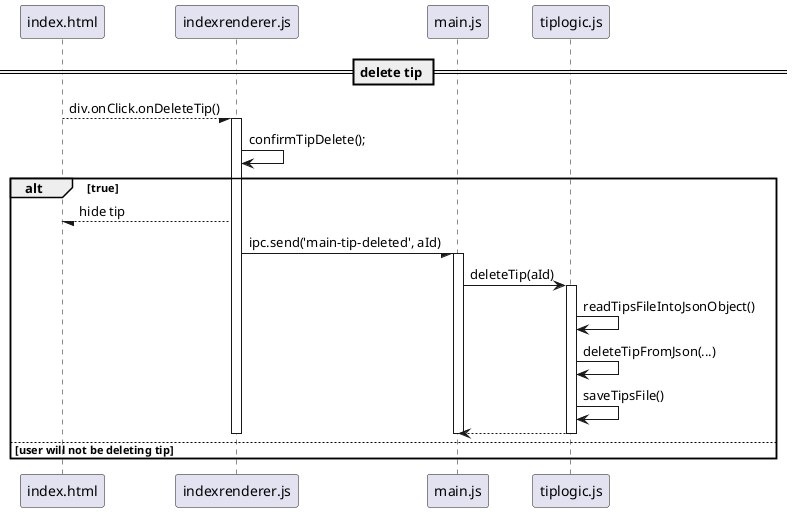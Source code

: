 @startuml
== delete tip ==
index.html --/ indexrenderer.js : div.onClick.onDeleteTip()
activate indexrenderer.js
indexrenderer.js -> indexrenderer.js : confirmTipDelete();
alt true
  indexrenderer.js --/ index.html : hide tip
  indexrenderer.js -/ main.js : ipc.send('main-tip-deleted', aId)
  activate main.js
  main.js -> tiplogic.js : deleteTip(aId)
  activate tiplogic.js
  tiplogic.js -> tiplogic.js : readTipsFileIntoJsonObject()
  tiplogic.js -> tiplogic.js : deleteTipFromJson(...)
  tiplogic.js -> tiplogic.js : saveTipsFile()
  tiplogic.js --> main.js
  deactivate tiplogic.js
  deactivate main.js
else user will not be deleting tip
  deactivate indexrenderer.js
end

@enduml
